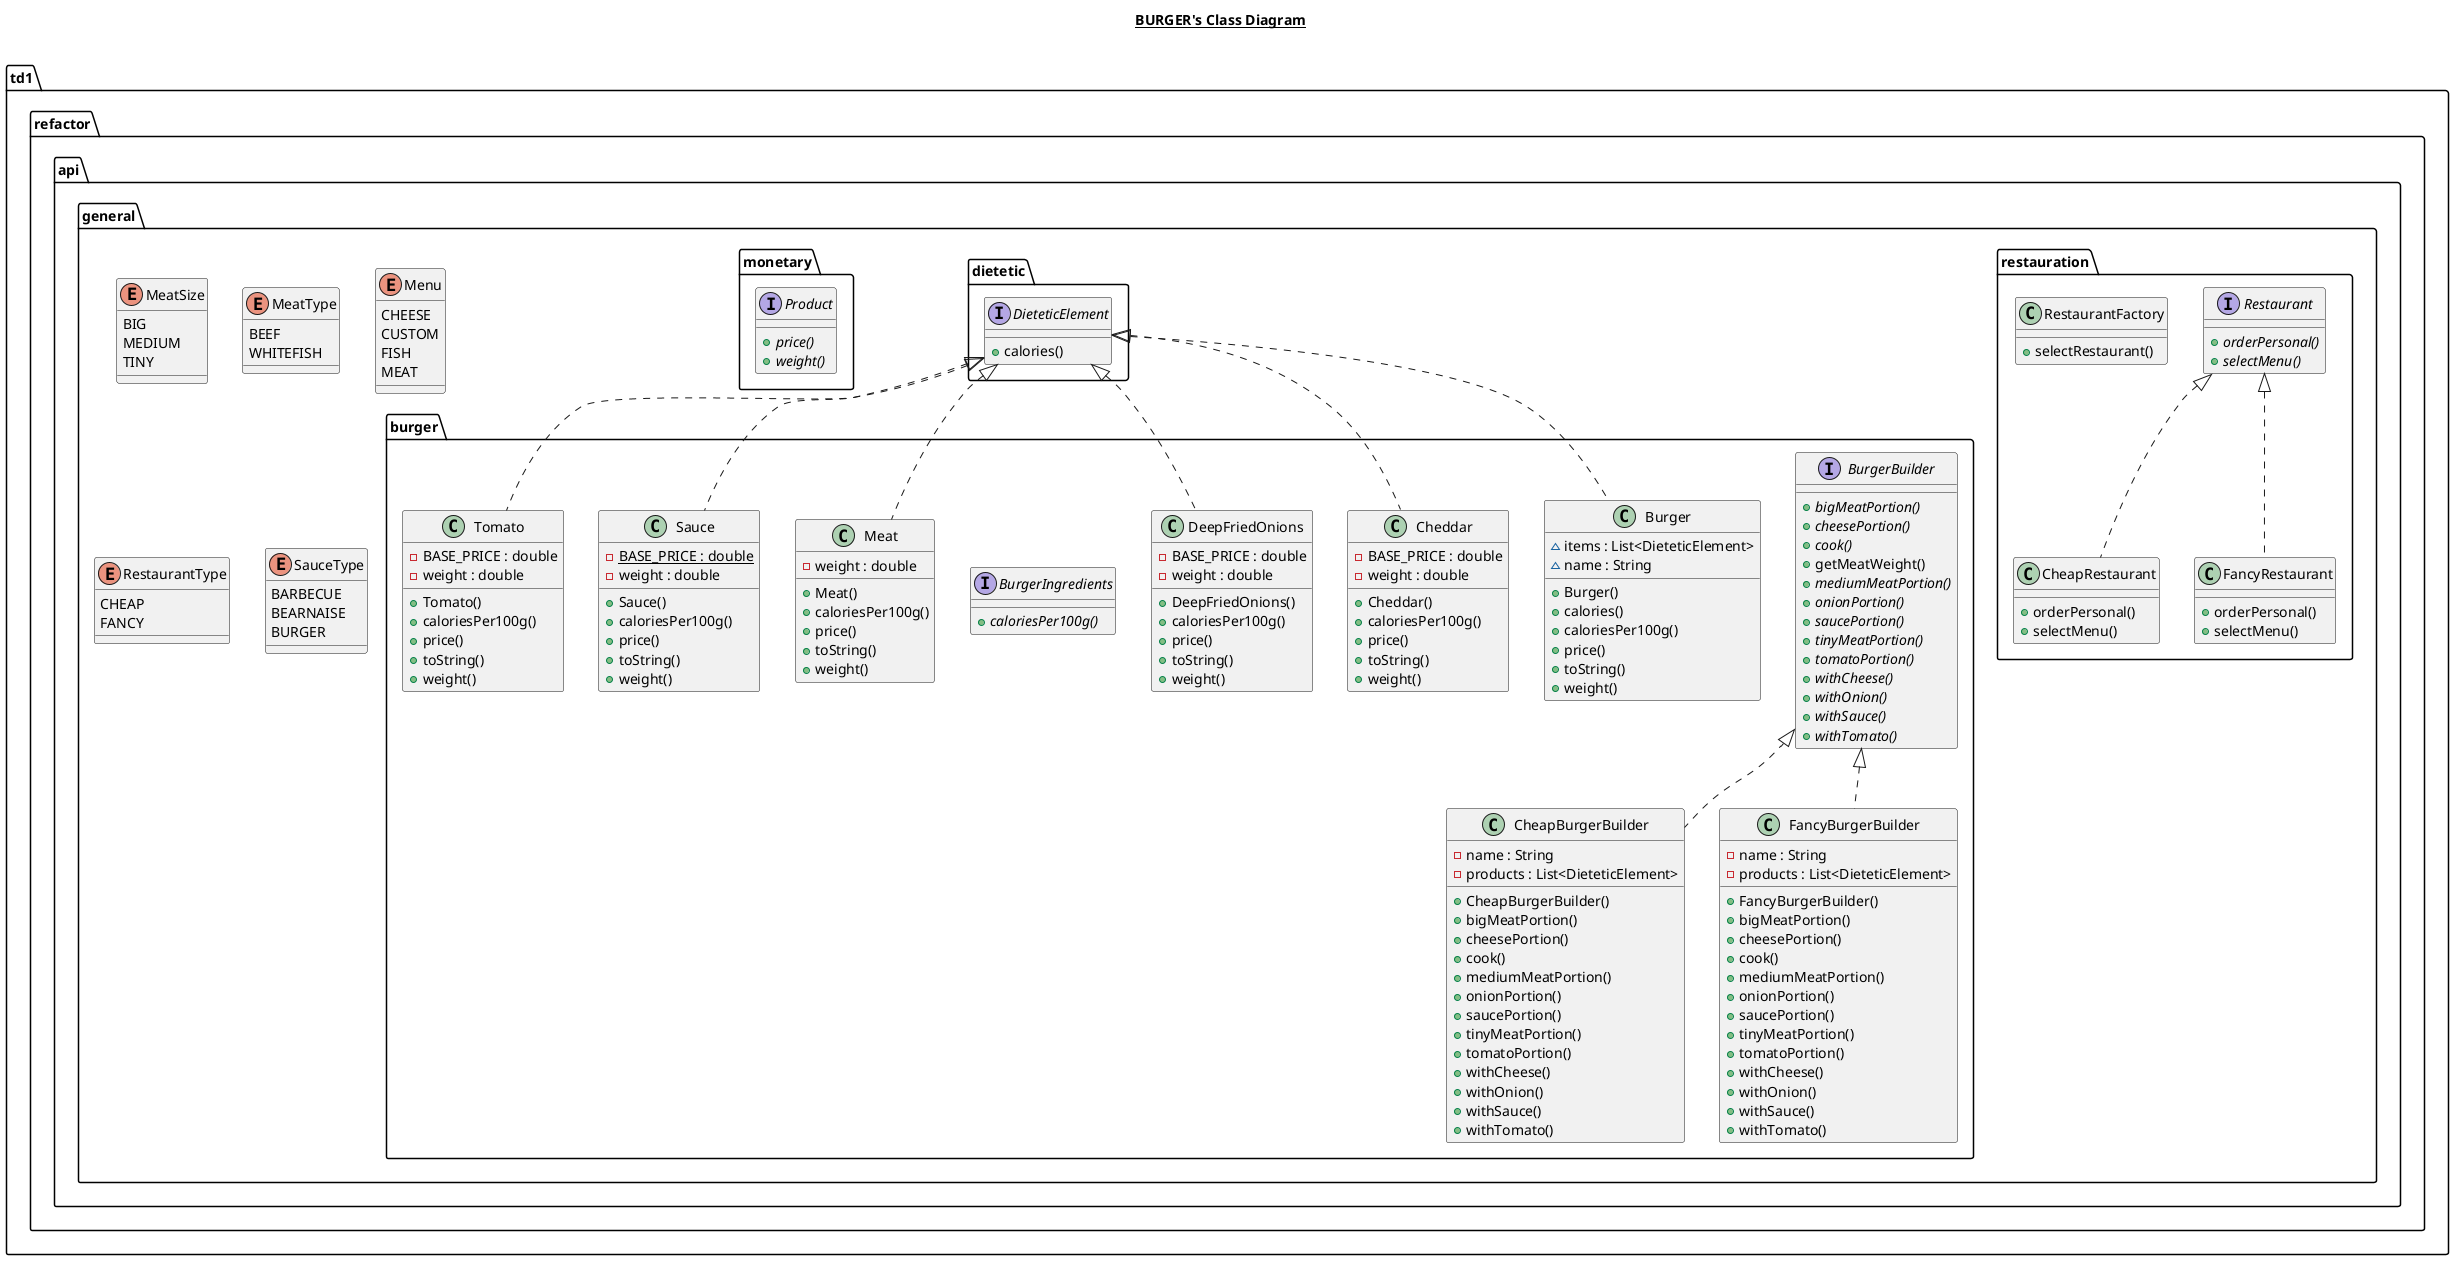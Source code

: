 @startuml

title __BURGER's Class Diagram__\n

  namespace td1.refactor.api.general {
    class td1.refactor.api.general.burger.Burger {
        ~ items : List<DieteticElement>
        ~ name : String
        + Burger()
        + calories()
        + caloriesPer100g()
        + price()
        + toString()
        + weight()
    }
  }
  

  namespace td1.refactor.api.general {
    interface td1.refactor.api.general.burger.BurgerBuilder {
        {abstract} + bigMeatPortion()
        {abstract} + cheesePortion()
        {abstract} + cook()
        + getMeatWeight()
        {abstract} + mediumMeatPortion()
        {abstract} + onionPortion()
        {abstract} + saucePortion()
        {abstract} + tinyMeatPortion()
        {abstract} + tomatoPortion()
        {abstract} + withCheese()
        {abstract} + withOnion()
        {abstract} + withSauce()
        {abstract} + withTomato()
    }
  }
  

  namespace td1.refactor.api.general {
    class td1.refactor.api.general.burger.CheapBurgerBuilder {
        - name : String
        - products : List<DieteticElement>
        + CheapBurgerBuilder()
        + bigMeatPortion()
        + cheesePortion()
        + cook()
        + mediumMeatPortion()
        + onionPortion()
        + saucePortion()
        + tinyMeatPortion()
        + tomatoPortion()
        + withCheese()
        + withOnion()
        + withSauce()
        + withTomato()
    }
  }
  

  namespace td1.refactor.api.general {
    class td1.refactor.api.general.restauration.CheapRestaurant {
        + orderPersonal()
        + selectMenu()
    }
  }
  

  namespace td1.refactor.api.general {
    class td1.refactor.api.general.burger.Cheddar {
        - BASE_PRICE : double
        - weight : double
        + Cheddar()
        + caloriesPer100g()
        + price()
        + toString()
        + weight()
    }
  }
  

  namespace td1.refactor.api.general {
    class td1.refactor.api.general.burger.DeepFriedOnions {
        - BASE_PRICE : double
        - weight : double
        + DeepFriedOnions()
        + caloriesPer100g()
        + price()
        + toString()
        + weight()
    }
  }
  

  namespace td1.refactor.api.general {
    interface td1.refactor.api.general.dietetic.DieteticElement {
        + calories()
    }
  }
  

  namespace td1.refactor.api.general {
    class td1.refactor.api.general.burger.FancyBurgerBuilder {
        - name : String
        - products : List<DieteticElement>
        + FancyBurgerBuilder()
        + bigMeatPortion()
        + cheesePortion()
        + cook()
        + mediumMeatPortion()
        + onionPortion()
        + saucePortion()
        + tinyMeatPortion()
        + tomatoPortion()
        + withCheese()
        + withOnion()
        + withSauce()
        + withTomato()
    }
  }
  

  namespace td1.refactor.api.general {
    class td1.refactor.api.general.restauration.FancyRestaurant {
        + orderPersonal()
        + selectMenu()
    }
  }
  

  namespace td1.refactor.api.general {
    interface td1.refactor.api.general.burger.BurgerIngredients {
        {abstract} + caloriesPer100g()
    }
  }
  

  namespace td1.refactor.api.general {
    class td1.refactor.api.general.burger.Meat {
        - weight : double
        + Meat()
        + caloriesPer100g()
        + price()
        + toString()
        + weight()
    }
  }
  

  namespace td1.refactor.api.general {
    enum MeatSize {
      BIG
      MEDIUM
      TINY
    }
  }
  

  namespace td1.refactor.api.general {
    enum MeatType {
      BEEF
      WHITEFISH
    }
  }
  

  namespace td1.refactor.api.general {
    enum Menu {
      CHEESE
      CUSTOM
      FISH
      MEAT
    }
  }
  

  namespace td1.refactor.api.general {
    interface td1.refactor.api.general.monetary.Product {
        {abstract} + price()
        {abstract} + weight()
    }
  }
  

  namespace td1.refactor.api.general {
    interface td1.refactor.api.general.restauration.Restaurant {
        {abstract} + orderPersonal()
        {abstract} + selectMenu()
    }
  }
  

  namespace td1.refactor.api.general {
    enum RestaurantType {
      CHEAP
      FANCY
    }
  }
  

  namespace td1.refactor.api.general {
    class td1.refactor.api.general.restauration.RestaurantFactory {
        + selectRestaurant()
    }
  }
  

  namespace td1.refactor.api.general {
    class td1.refactor.api.general.burger.Sauce {
        {static} - BASE_PRICE : double
        - weight : double
        + Sauce()
        + caloriesPer100g()
        + price()
        + toString()
        + weight()
    }
  }
  

  namespace td1.refactor.api.general {
    enum SauceType {
      BARBECUE
      BEARNAISE
      BURGER
    }
  }
  

  namespace td1.refactor.api.general {
    class td1.refactor.api.general.burger.Tomato {
        - BASE_PRICE : double
        - weight : double
        + Tomato()
        + caloriesPer100g()
        + price()
        + toString()
        + weight()
    }
  }
  

  td1.refactor.api.general.burger.Burger .up.|> td1.refactor.api.general.dietetic.DieteticElement
  td1.refactor.api.general.burger.CheapBurgerBuilder .up.|> td1.refactor.api.general.burger.BurgerBuilder
  td1.refactor.api.general.restauration.CheapRestaurant .up.|> td1.refactor.api.general.restauration.Restaurant
  td1.refactor.api.general.burger.Cheddar .up.|> td1.refactor.api.general.dietetic.DieteticElement
  td1.refactor.api.general.burger.DeepFriedOnions .up.|> td1.refactor.api.general.dietetic.DieteticElement
  td1.refactor.api.general.burger.FancyBurgerBuilder .up.|> td1.refactor.api.general.burger.BurgerBuilder
  td1.refactor.api.general.restauration.FancyRestaurant .up.|> td1.refactor.api.general.restauration.Restaurant
  td1.refactor.api.general.burger.Meat .up.|> td1.refactor.api.general.dietetic.DieteticElement
  td1.refactor.api.general.burger.Meat o-- td1.refactor.api.general.burger.Meat.MeatType : type
  td1.refactor.api.general.burger.Meat +-down- td1.refactor.api.general.burger.Meat.MeatSize
  td1.refactor.api.general.burger.Meat +-down- td1.refactor.api.general.burger.Meat.MeatType
  td1.refactor.api.general.restauration.Restaurant +-down- td1.refactor.api.general.restauration.Restaurant.RestaurantType
  td1.refactor.api.general.burger.Sauce .up.|> td1.refactor.api.general.dietetic.DieteticElement
  td1.refactor.api.general.burger.Sauce o-- td1.refactor.api.general.burger.Sauce.SauceType : type
  td1.refactor.api.general.burger.Sauce +-down- td1.refactor.api.general.burger.Sauce.SauceType
  td1.refactor.api.general.burger.Tomato .up.|> td1.refactor.api.general.dietetic.DieteticElement


right footer

endfooter

@enduml
